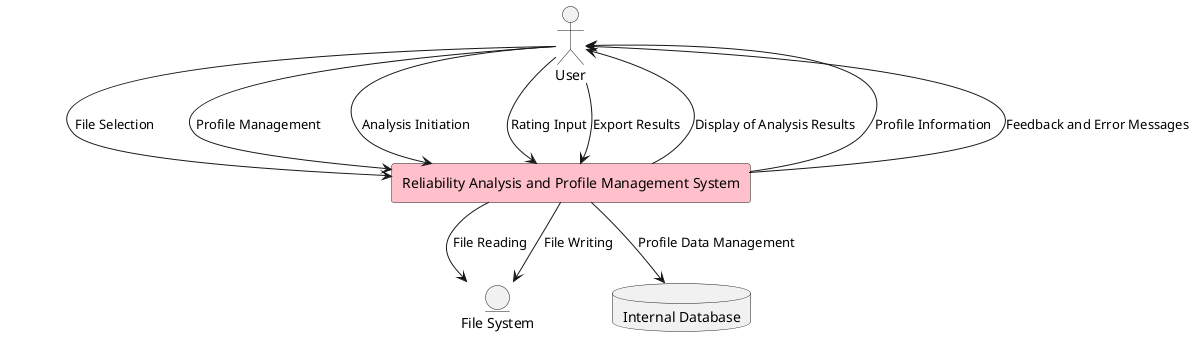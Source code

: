 
@startuml
' Reliability Analysis and Profile Management System Context Diagram

' Define the external entities
actor User
entity "File System" as FileSystem
database "Internal Database" as Database

' Define the system with a pink background
rectangle "Reliability Analysis and Profile Management System" as System #pink

' Define the interactions between the User and the System
User --> System : File Selection
User --> System : Profile Management
User --> System : Analysis Initiation
User --> System : Rating Input
User --> System : Export Results

System --> User : Display of Analysis Results
System --> User : Profile Information
System --> User : Feedback and Error Messages

' Define the interactions between the System and the File System
System --> FileSystem : File Reading
System --> FileSystem : File Writing

' Define the interactions between the System and the Internal Database
System --> Database : Profile Data Management

@enduml
